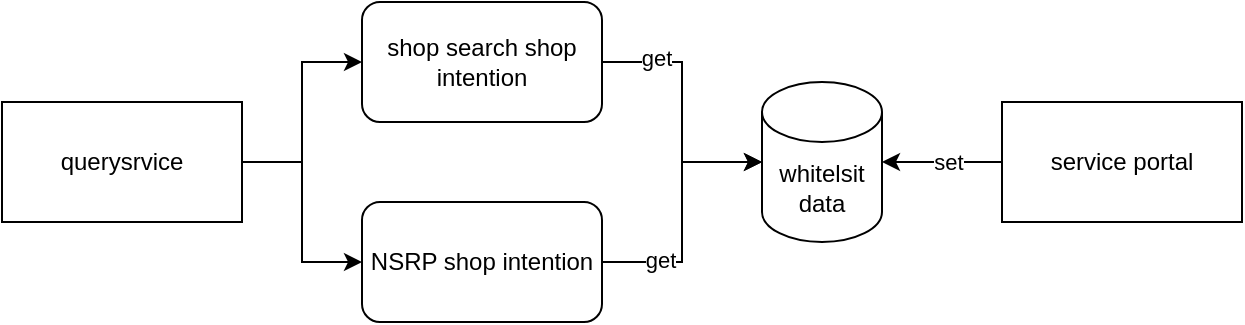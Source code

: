 <mxfile version="20.5.3" type="github">
  <diagram id="S2_o1OURZcu3IKNHnZFp" name="第 1 页">
    <mxGraphModel dx="1298" dy="724" grid="1" gridSize="10" guides="1" tooltips="1" connect="1" arrows="1" fold="1" page="1" pageScale="1" pageWidth="827" pageHeight="1169" math="0" shadow="0">
      <root>
        <mxCell id="0" />
        <mxCell id="1" parent="0" />
        <mxCell id="K_zwppgGSkL4B55cIU2--8" style="edgeStyle=orthogonalEdgeStyle;rounded=0;orthogonalLoop=1;jettySize=auto;html=1;entryX=0;entryY=0.5;entryDx=0;entryDy=0;" edge="1" parent="1" source="K_zwppgGSkL4B55cIU2--1" target="K_zwppgGSkL4B55cIU2--6">
          <mxGeometry relative="1" as="geometry" />
        </mxCell>
        <mxCell id="K_zwppgGSkL4B55cIU2--9" style="edgeStyle=orthogonalEdgeStyle;rounded=0;orthogonalLoop=1;jettySize=auto;html=1;entryX=0;entryY=0.5;entryDx=0;entryDy=0;" edge="1" parent="1" source="K_zwppgGSkL4B55cIU2--1" target="K_zwppgGSkL4B55cIU2--7">
          <mxGeometry relative="1" as="geometry" />
        </mxCell>
        <mxCell id="K_zwppgGSkL4B55cIU2--1" value="querysrvice" style="rounded=0;whiteSpace=wrap;html=1;" vertex="1" parent="1">
          <mxGeometry x="50" y="300" width="120" height="60" as="geometry" />
        </mxCell>
        <mxCell id="K_zwppgGSkL4B55cIU2--5" style="edgeStyle=orthogonalEdgeStyle;rounded=0;orthogonalLoop=1;jettySize=auto;html=1;entryX=1;entryY=0.5;entryDx=0;entryDy=0;entryPerimeter=0;" edge="1" parent="1" source="K_zwppgGSkL4B55cIU2--2" target="K_zwppgGSkL4B55cIU2--4">
          <mxGeometry relative="1" as="geometry" />
        </mxCell>
        <mxCell id="K_zwppgGSkL4B55cIU2--12" value="set" style="edgeLabel;html=1;align=center;verticalAlign=middle;resizable=0;points=[];" vertex="1" connectable="0" parent="K_zwppgGSkL4B55cIU2--5">
          <mxGeometry x="-0.1" relative="1" as="geometry">
            <mxPoint as="offset" />
          </mxGeometry>
        </mxCell>
        <mxCell id="K_zwppgGSkL4B55cIU2--2" value="service portal" style="rounded=0;whiteSpace=wrap;html=1;" vertex="1" parent="1">
          <mxGeometry x="550" y="300" width="120" height="60" as="geometry" />
        </mxCell>
        <mxCell id="K_zwppgGSkL4B55cIU2--4" value="whitelsit data" style="shape=cylinder3;whiteSpace=wrap;html=1;boundedLbl=1;backgroundOutline=1;size=15;" vertex="1" parent="1">
          <mxGeometry x="430" y="290" width="60" height="80" as="geometry" />
        </mxCell>
        <mxCell id="K_zwppgGSkL4B55cIU2--10" style="edgeStyle=orthogonalEdgeStyle;rounded=0;orthogonalLoop=1;jettySize=auto;html=1;entryX=0;entryY=0.5;entryDx=0;entryDy=0;entryPerimeter=0;" edge="1" parent="1" source="K_zwppgGSkL4B55cIU2--6" target="K_zwppgGSkL4B55cIU2--4">
          <mxGeometry relative="1" as="geometry" />
        </mxCell>
        <mxCell id="K_zwppgGSkL4B55cIU2--13" value="get" style="edgeLabel;html=1;align=center;verticalAlign=middle;resizable=0;points=[];" vertex="1" connectable="0" parent="K_zwppgGSkL4B55cIU2--10">
          <mxGeometry x="-0.585" y="2" relative="1" as="geometry">
            <mxPoint as="offset" />
          </mxGeometry>
        </mxCell>
        <mxCell id="K_zwppgGSkL4B55cIU2--6" value="shop search shop intention" style="rounded=1;whiteSpace=wrap;html=1;" vertex="1" parent="1">
          <mxGeometry x="230" y="250" width="120" height="60" as="geometry" />
        </mxCell>
        <mxCell id="K_zwppgGSkL4B55cIU2--11" style="edgeStyle=orthogonalEdgeStyle;rounded=0;orthogonalLoop=1;jettySize=auto;html=1;entryX=0;entryY=0.5;entryDx=0;entryDy=0;entryPerimeter=0;" edge="1" parent="1" source="K_zwppgGSkL4B55cIU2--7" target="K_zwppgGSkL4B55cIU2--4">
          <mxGeometry relative="1" as="geometry" />
        </mxCell>
        <mxCell id="K_zwppgGSkL4B55cIU2--14" value="get" style="edgeLabel;html=1;align=center;verticalAlign=middle;resizable=0;points=[];" vertex="1" connectable="0" parent="K_zwppgGSkL4B55cIU2--11">
          <mxGeometry x="-0.554" y="1" relative="1" as="geometry">
            <mxPoint as="offset" />
          </mxGeometry>
        </mxCell>
        <mxCell id="K_zwppgGSkL4B55cIU2--7" value="NSRP shop intention" style="rounded=1;whiteSpace=wrap;html=1;" vertex="1" parent="1">
          <mxGeometry x="230" y="350" width="120" height="60" as="geometry" />
        </mxCell>
      </root>
    </mxGraphModel>
  </diagram>
</mxfile>
